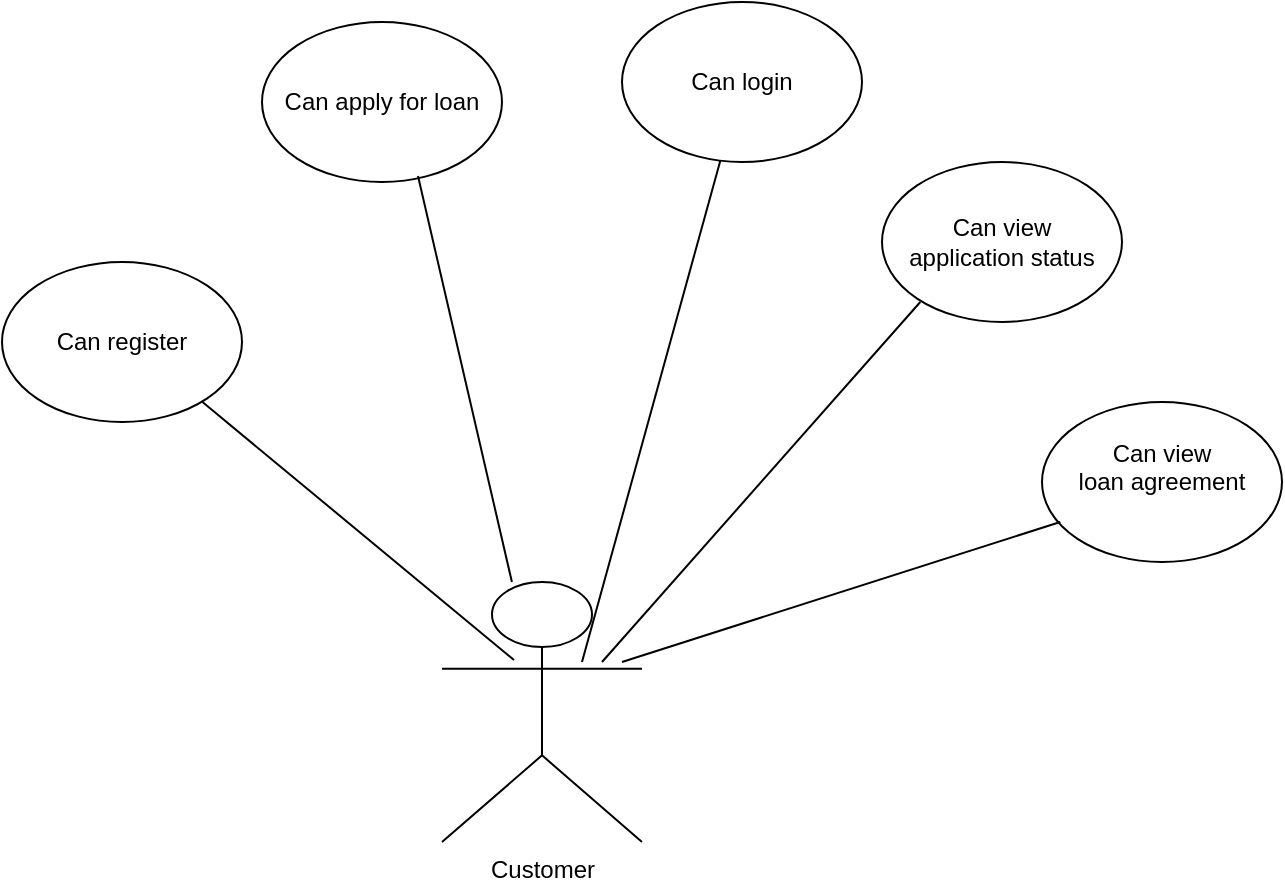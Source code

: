 <mxfile version="20.5.3" type="embed" pages="2"><diagram name="Customer" id="zoVcXNsuYOWW-Xz_1kya"><mxGraphModel dx="912" dy="726" grid="1" gridSize="10" guides="1" tooltips="1" connect="1" arrows="1" fold="1" page="1" pageScale="1" pageWidth="850" pageHeight="1100" math="0" shadow="0"><root><mxCell id="hTwg6iLdYnpdlnIGm2lR-0"/><mxCell id="hTwg6iLdYnpdlnIGm2lR-1" parent="hTwg6iLdYnpdlnIGm2lR-0"/><object label="Customer" Customer="" id="hTwg6iLdYnpdlnIGm2lR-2"><mxCell style="shape=umlActor;verticalLabelPosition=bottom;verticalAlign=top;html=1;outlineConnect=0;" parent="hTwg6iLdYnpdlnIGm2lR-1" vertex="1"><mxGeometry x="290" y="360" width="100" height="130" as="geometry"/></mxCell></object><mxCell id="6hEwRnyom9qojtWVrpg2-3" value="" style="endArrow=none;html=1;rounded=0;" parent="hTwg6iLdYnpdlnIGm2lR-1" target="6hEwRnyom9qojtWVrpg2-4" edge="1"><mxGeometry width="50" height="50" relative="1" as="geometry"><mxPoint x="360" y="400" as="sourcePoint"/><mxPoint x="480" y="260" as="targetPoint"/></mxGeometry></mxCell><mxCell id="6hEwRnyom9qojtWVrpg2-4" value="Can login" style="ellipse;whiteSpace=wrap;html=1;" parent="hTwg6iLdYnpdlnIGm2lR-1" vertex="1"><mxGeometry x="380" y="70" width="120" height="80" as="geometry"/></mxCell><mxCell id="6hEwRnyom9qojtWVrpg2-5" value="Can register" style="ellipse;whiteSpace=wrap;html=1;" parent="hTwg6iLdYnpdlnIGm2lR-1" vertex="1"><mxGeometry x="70" y="200" width="120" height="80" as="geometry"/></mxCell><mxCell id="6hEwRnyom9qojtWVrpg2-7" value="" style="endArrow=none;html=1;rounded=0;exitX=0.36;exitY=0.3;exitDx=0;exitDy=0;exitPerimeter=0;" parent="hTwg6iLdYnpdlnIGm2lR-1" source="hTwg6iLdYnpdlnIGm2lR-2" edge="1"><mxGeometry width="50" height="50" relative="1" as="geometry"><mxPoint x="80" y="375.27" as="sourcePoint"/><mxPoint x="170.232" y="270.0" as="targetPoint"/></mxGeometry></mxCell><mxCell id="6hEwRnyom9qojtWVrpg2-8" value="Can apply for loan" style="ellipse;whiteSpace=wrap;html=1;" parent="hTwg6iLdYnpdlnIGm2lR-1" vertex="1"><mxGeometry x="200" y="80" width="120" height="80" as="geometry"/></mxCell><mxCell id="6hEwRnyom9qojtWVrpg2-9" value="" style="endArrow=none;html=1;rounded=0;entryX=0.65;entryY=0.963;entryDx=0;entryDy=0;entryPerimeter=0;" parent="hTwg6iLdYnpdlnIGm2lR-1" source="hTwg6iLdYnpdlnIGm2lR-2" target="6hEwRnyom9qojtWVrpg2-8" edge="1"><mxGeometry width="50" height="50" relative="1" as="geometry"><mxPoint x="220" y="265.27" as="sourcePoint"/><mxPoint x="310.232" y="160.0" as="targetPoint"/></mxGeometry></mxCell><mxCell id="6hEwRnyom9qojtWVrpg2-10" value="Can view &lt;br&gt;&lt;span style=&quot;color: rgba(0, 0, 0, 0); font-family: monospace; font-size: 0px; text-align: start; white-space: nowrap;&quot;&gt;%3CmxGraphModel%3E%3Croot%3E%3CmxCell%20id%3D%220%22%2F%3E%3CmxCell%20id%3D%221%22%20parent%3D%220%22%2F%3E%3CmxCell%20id%3D%222%22%20value%3D%22%22%20style%3D%22endArrow%3Dnone%3Bhtml%3D1%3Brounded%3D0%3B%22%20edge%3D%221%22%20parent%3D%221%22%3E%3CmxGeometry%20width%3D%2250%22%20height%3D%2250%22%20relative%3D%221%22%20as%3D%22geometry%22%3E%3CmxPoint%20x%3D%22360%22%20y%3D%22400%22%20as%3D%22sourcePoint%22%2F%3E%3CmxPoint%20x%3D%22486.923%22%20y%3D%22196.923%22%20as%3D%22targetPoint%22%2F%3E%3C%2FmxGeometry%3E%3C%2FmxCell%3E%3C%2Froot%3E%3C%2FmxGraphModel%3E&lt;/span&gt;application status" style="ellipse;whiteSpace=wrap;html=1;" parent="hTwg6iLdYnpdlnIGm2lR-1" vertex="1"><mxGeometry x="510" y="150" width="120" height="80" as="geometry"/></mxCell><mxCell id="6hEwRnyom9qojtWVrpg2-12" value="Can view &lt;br&gt;loan agreement&lt;br&gt;&lt;span style=&quot;color: rgba(0, 0, 0, 0); font-family: monospace; font-size: 0px; text-align: start; white-space: nowrap;&quot;&gt;&amp;nbsp;%3CmxGraphModel%3E%3Croot%3E%3CmxCell%20id%3D%220%22%2F%3E%3CmxCell%20id%3D%221%22%20parent%3D%220%22%2F%3E%3CmxCell%20id%3D%222%22%20value%3D%22%22%20style%3D%22endArrow%3Dnone%3Bhtml%3D1%3Brounded%3D0%3B%22%20edge%3D%221%22%20parent%3D%221%22%3E%3CmxGeometry%20width%3D%2250%22%20height%3D%2250%22%20relative%3D%221%22%20as%3D%22geometry%22%3E%3CmxPoint%20x%3D%22360%22%20y%3D%22400%22%20as%3D%22sourcePoint%22%2F%3E%3CmxPoint%20x%3D%22486.923%22%20y%3D%22196.923%22%20as%3D%22targetPoint%22%2F%3E%3C%2FmxGeometry%3E%3C%2FmxCell%3E%3C%2Froot%3E%3C%2FmxGraphModel%3loan agreement&lt;/span&gt;" style="ellipse;whiteSpace=wrap;html=1;" parent="hTwg6iLdYnpdlnIGm2lR-1" vertex="1"><mxGeometry x="590" y="270" width="120" height="80" as="geometry"/></mxCell><mxCell id="6hEwRnyom9qojtWVrpg2-13" value="" style="endArrow=none;html=1;rounded=0;" parent="hTwg6iLdYnpdlnIGm2lR-1" edge="1"><mxGeometry width="50" height="50" relative="1" as="geometry"><mxPoint x="370" y="400" as="sourcePoint"/><mxPoint x="529.148" y="220.0" as="targetPoint"/></mxGeometry></mxCell><mxCell id="6hEwRnyom9qojtWVrpg2-14" value="" style="endArrow=none;html=1;rounded=0;" parent="hTwg6iLdYnpdlnIGm2lR-1" edge="1"><mxGeometry width="50" height="50" relative="1" as="geometry"><mxPoint x="380" y="400" as="sourcePoint"/><mxPoint x="599.148" y="330.0" as="targetPoint"/></mxGeometry></mxCell></root></mxGraphModel></diagram><diagram name="Loan Officer" id="wcX_fcCA4WrJiuEOjbl7"><mxGraphModel dx="912" dy="726" grid="1" gridSize="10" guides="1" tooltips="1" connect="1" arrows="1" fold="1" page="1" pageScale="1" pageWidth="850" pageHeight="1100" math="0" shadow="0"><root><mxCell id="ontQTOJme2BtOWcnztog-0"/><mxCell id="ontQTOJme2BtOWcnztog-1" parent="ontQTOJme2BtOWcnztog-0"/><object label="Loan Officer" Customer="" id="ontQTOJme2BtOWcnztog-2"><mxCell style="shape=umlActor;verticalLabelPosition=bottom;verticalAlign=top;html=1;outlineConnect=0;" parent="ontQTOJme2BtOWcnztog-1" vertex="1"><mxGeometry x="290" y="360" width="100" height="130" as="geometry"/></mxCell></object><mxCell id="ontQTOJme2BtOWcnztog-3" value="" style="endArrow=none;html=1;rounded=0;" parent="ontQTOJme2BtOWcnztog-1" target="ontQTOJme2BtOWcnztog-4" edge="1"><mxGeometry width="50" height="50" relative="1" as="geometry"><mxPoint x="360" y="400" as="sourcePoint"/><mxPoint x="480" y="260" as="targetPoint"/></mxGeometry></mxCell><mxCell id="ontQTOJme2BtOWcnztog-4" value="Can login" style="ellipse;whiteSpace=wrap;html=1;" parent="ontQTOJme2BtOWcnztog-1" vertex="1"><mxGeometry x="380" y="70" width="120" height="80" as="geometry"/></mxCell><mxCell id="ontQTOJme2BtOWcnztog-5" value="can review loan application" style="ellipse;whiteSpace=wrap;html=1;" parent="ontQTOJme2BtOWcnztog-1" vertex="1"><mxGeometry x="70" y="200" width="120" height="80" as="geometry"/></mxCell><mxCell id="ontQTOJme2BtOWcnztog-6" value="" style="endArrow=none;html=1;rounded=0;exitX=0.36;exitY=0.3;exitDx=0;exitDy=0;exitPerimeter=0;" parent="ontQTOJme2BtOWcnztog-1" source="ontQTOJme2BtOWcnztog-2" edge="1"><mxGeometry width="50" height="50" relative="1" as="geometry"><mxPoint x="80" y="375.27" as="sourcePoint"/><mxPoint x="170.232" y="270.0" as="targetPoint"/></mxGeometry></mxCell><mxCell id="ontQTOJme2BtOWcnztog-7" value="can&amp;nbsp; view loan applications" style="ellipse;whiteSpace=wrap;html=1;" parent="ontQTOJme2BtOWcnztog-1" vertex="1"><mxGeometry x="200" y="80" width="120" height="80" as="geometry"/></mxCell><mxCell id="ontQTOJme2BtOWcnztog-8" value="" style="endArrow=none;html=1;rounded=0;entryX=0.65;entryY=0.963;entryDx=0;entryDy=0;entryPerimeter=0;" parent="ontQTOJme2BtOWcnztog-1" source="ontQTOJme2BtOWcnztog-2" target="ontQTOJme2BtOWcnztog-7" edge="1"><mxGeometry width="50" height="50" relative="1" as="geometry"><mxPoint x="220" y="265.27" as="sourcePoint"/><mxPoint x="310.232" y="160.0" as="targetPoint"/></mxGeometry></mxCell><mxCell id="ontQTOJme2BtOWcnztog-9" value="can approve/reject loan application" style="ellipse;whiteSpace=wrap;html=1;" parent="ontQTOJme2BtOWcnztog-1" vertex="1"><mxGeometry x="530" y="160" width="120" height="80" as="geometry"/></mxCell><mxCell id="ontQTOJme2BtOWcnztog-10" value="can generate loan agreement" style="ellipse;whiteSpace=wrap;html=1;" parent="ontQTOJme2BtOWcnztog-1" vertex="1"><mxGeometry x="590" y="270" width="120" height="80" as="geometry"/></mxCell><mxCell id="ontQTOJme2BtOWcnztog-11" value="" style="endArrow=none;html=1;rounded=0;entryX=0;entryY=1;entryDx=0;entryDy=0;" parent="ontQTOJme2BtOWcnztog-1" target="uMDo21UZaU0xbHjzL2Lf-0" edge="1"><mxGeometry width="50" height="50" relative="1" as="geometry"><mxPoint x="370" y="400" as="sourcePoint"/><mxPoint x="570" y="100" as="targetPoint"/></mxGeometry></mxCell><mxCell id="ontQTOJme2BtOWcnztog-12" value="" style="endArrow=none;html=1;rounded=0;" parent="ontQTOJme2BtOWcnztog-1" edge="1"><mxGeometry width="50" height="50" relative="1" as="geometry"><mxPoint x="380" y="400" as="sourcePoint"/><mxPoint x="599.148" y="330.0" as="targetPoint"/></mxGeometry></mxCell><mxCell id="uMDo21UZaU0xbHjzL2Lf-0" value="can update loan status" style="ellipse;whiteSpace=wrap;html=1;" parent="ontQTOJme2BtOWcnztog-1" vertex="1"><mxGeometry x="560" y="30" width="120" height="80" as="geometry"/></mxCell><mxCell id="uMDo21UZaU0xbHjzL2Lf-1" value="" style="endArrow=none;html=1;rounded=0;entryX=0;entryY=1;entryDx=0;entryDy=0;" parent="ontQTOJme2BtOWcnztog-1" target="ontQTOJme2BtOWcnztog-9" edge="1"><mxGeometry width="50" height="50" relative="1" as="geometry"><mxPoint x="370.85" y="400" as="sourcePoint"/><mxPoint x="529.998" y="220.0" as="targetPoint"/></mxGeometry></mxCell></root></mxGraphModel></diagram></mxfile>